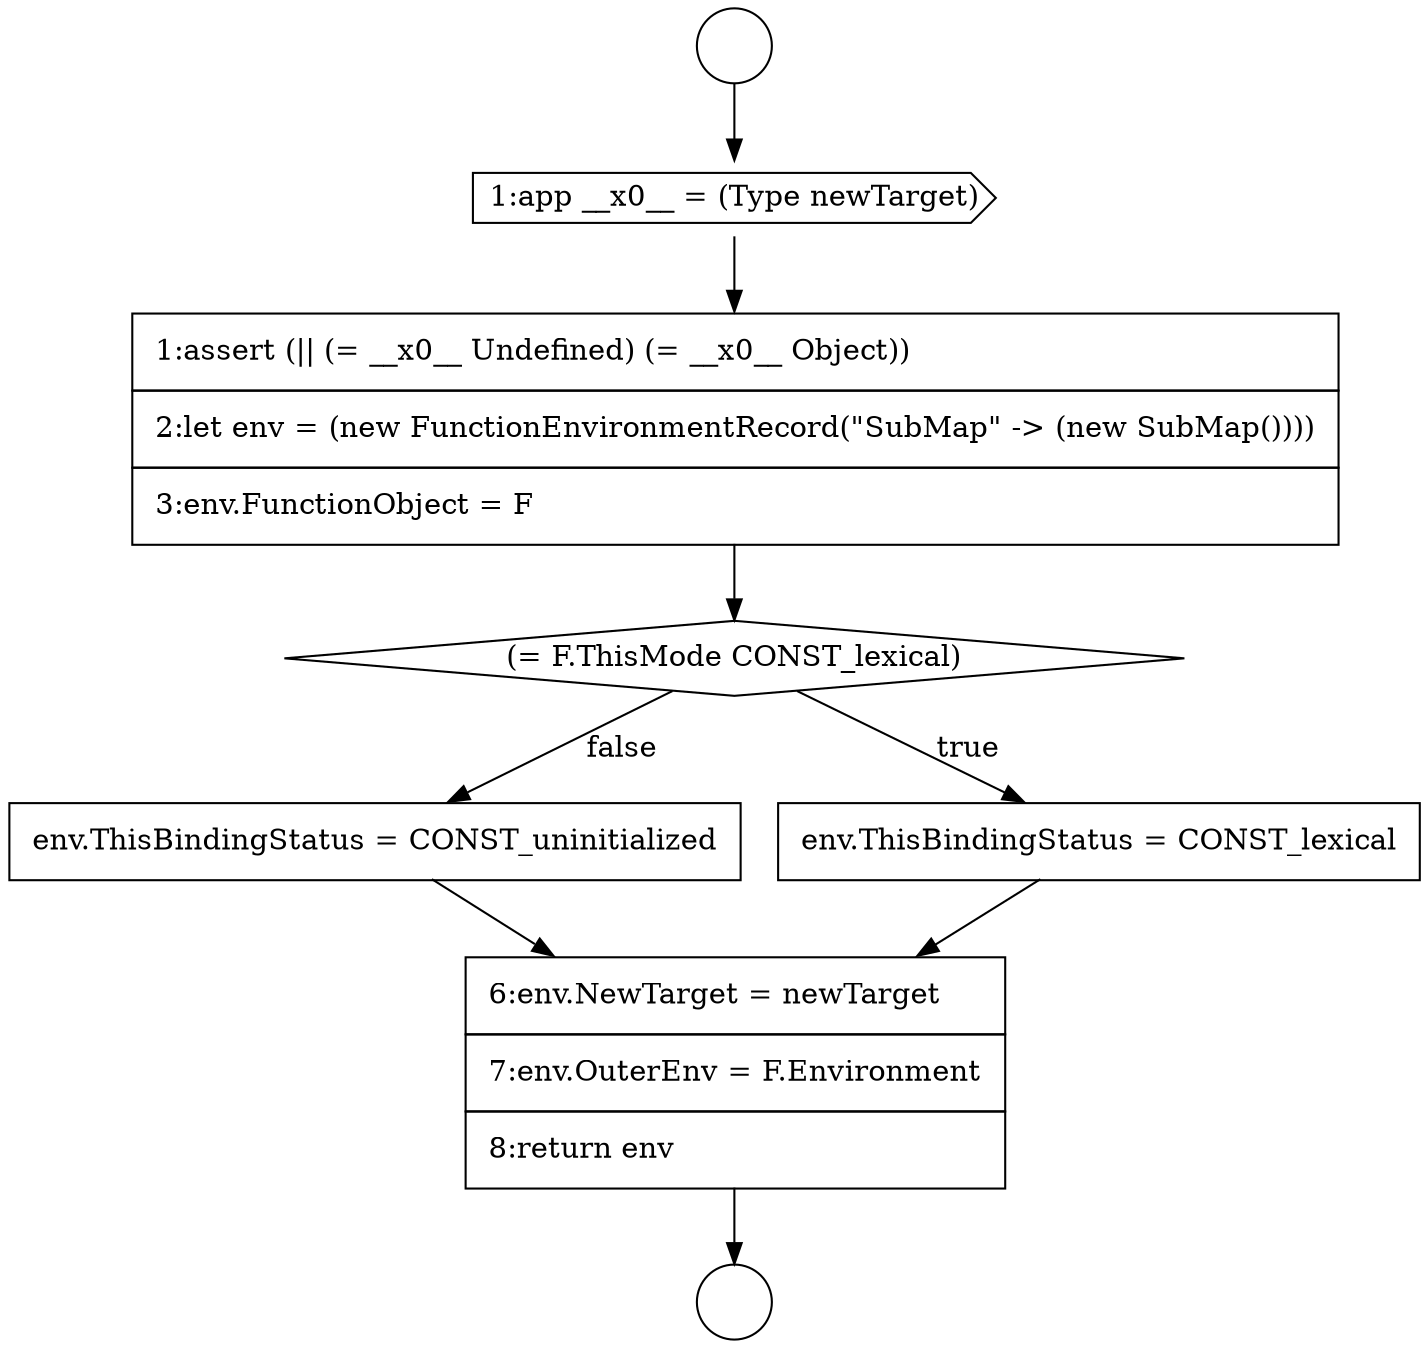 digraph {
  node1847 [shape=none, margin=0, label=<<font color="black">
    <table border="0" cellborder="1" cellspacing="0" cellpadding="10">
      <tr><td align="left">env.ThisBindingStatus = CONST_uninitialized</td></tr>
    </table>
  </font>> color="black" fillcolor="white" style=filled]
  node1843 [shape=cds, label=<<font color="black">1:app __x0__ = (Type newTarget)</font>> color="black" fillcolor="white" style=filled]
  node1842 [shape=circle label=" " color="black" fillcolor="white" style=filled]
  node1846 [shape=none, margin=0, label=<<font color="black">
    <table border="0" cellborder="1" cellspacing="0" cellpadding="10">
      <tr><td align="left">env.ThisBindingStatus = CONST_lexical</td></tr>
    </table>
  </font>> color="black" fillcolor="white" style=filled]
  node1841 [shape=circle label=" " color="black" fillcolor="white" style=filled]
  node1845 [shape=diamond, label=<<font color="black">(= F.ThisMode CONST_lexical)</font>> color="black" fillcolor="white" style=filled]
  node1844 [shape=none, margin=0, label=<<font color="black">
    <table border="0" cellborder="1" cellspacing="0" cellpadding="10">
      <tr><td align="left">1:assert (|| (= __x0__ Undefined) (= __x0__ Object))</td></tr>
      <tr><td align="left">2:let env = (new FunctionEnvironmentRecord(&quot;SubMap&quot; -&gt; (new SubMap())))</td></tr>
      <tr><td align="left">3:env.FunctionObject = F</td></tr>
    </table>
  </font>> color="black" fillcolor="white" style=filled]
  node1848 [shape=none, margin=0, label=<<font color="black">
    <table border="0" cellborder="1" cellspacing="0" cellpadding="10">
      <tr><td align="left">6:env.NewTarget = newTarget</td></tr>
      <tr><td align="left">7:env.OuterEnv = F.Environment</td></tr>
      <tr><td align="left">8:return env</td></tr>
    </table>
  </font>> color="black" fillcolor="white" style=filled]
  node1844 -> node1845 [ color="black"]
  node1845 -> node1846 [label=<<font color="black">true</font>> color="black"]
  node1845 -> node1847 [label=<<font color="black">false</font>> color="black"]
  node1841 -> node1843 [ color="black"]
  node1848 -> node1842 [ color="black"]
  node1843 -> node1844 [ color="black"]
  node1846 -> node1848 [ color="black"]
  node1847 -> node1848 [ color="black"]
}
